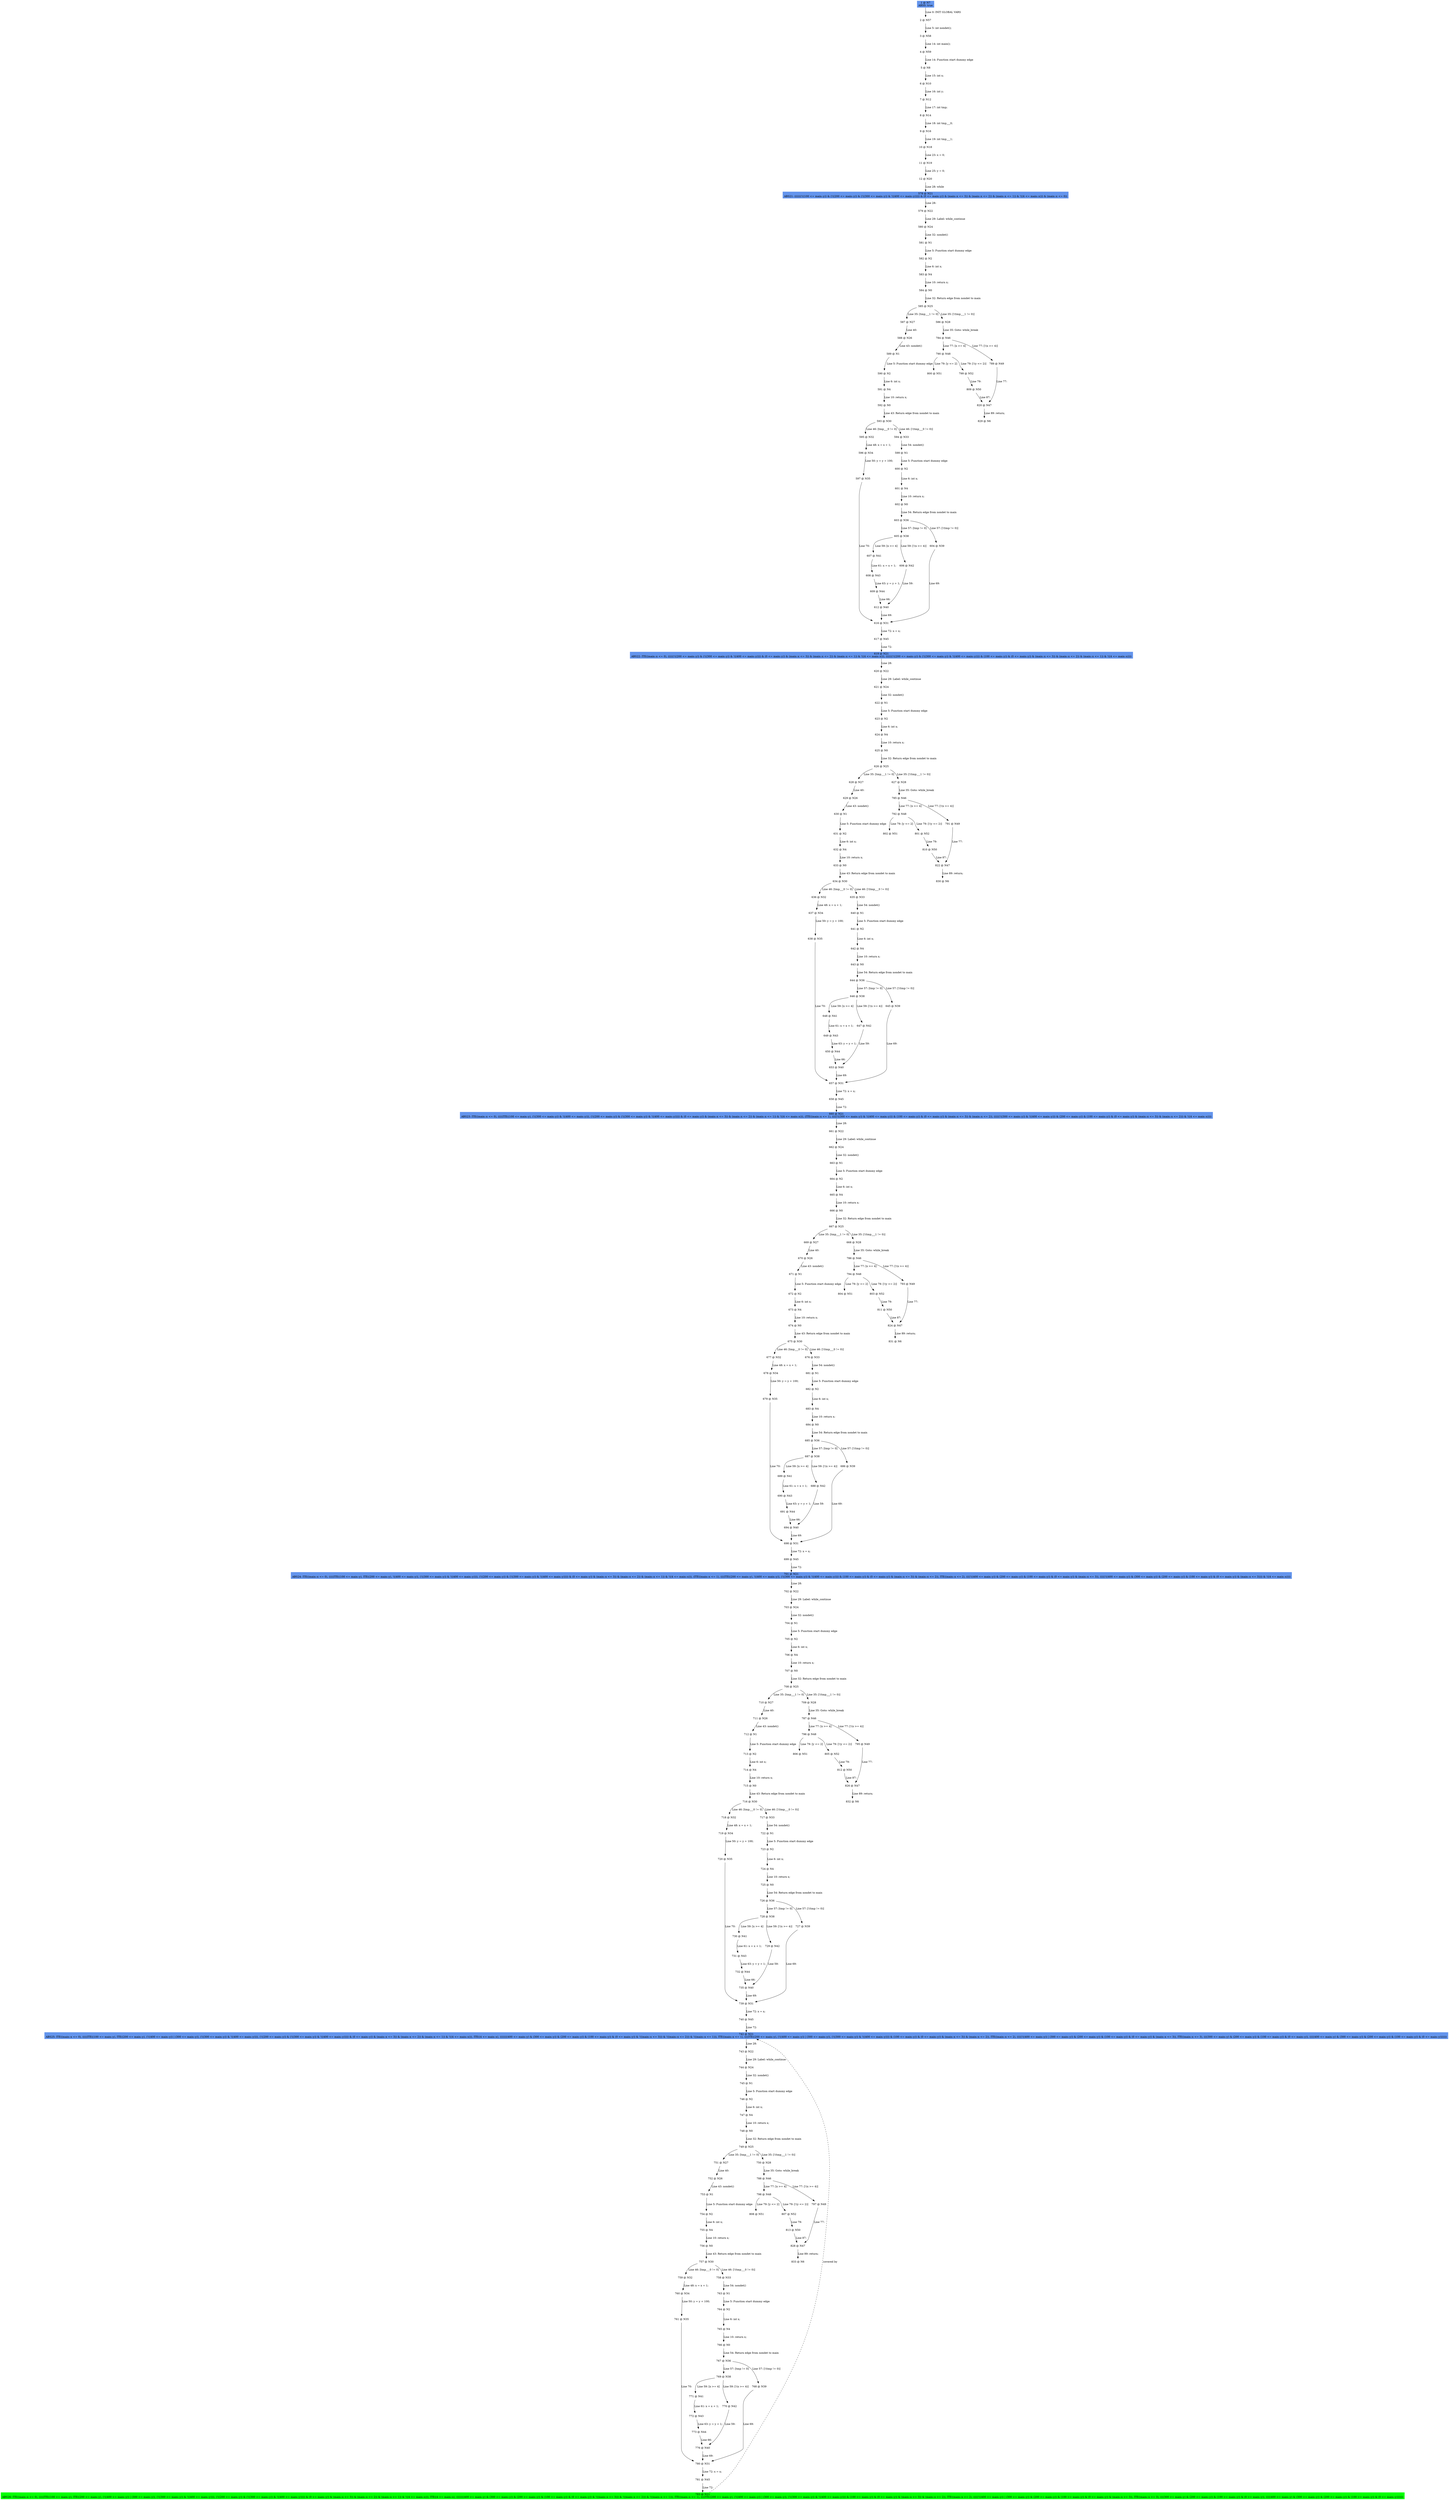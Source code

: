 digraph ARG {
node [style="filled" shape="box" color="white"]
1 [fillcolor="cornflowerblue" label="1 @ N7\nABS0: true" id="1"]
2 [label="2 @ N57" id="2"]
3 [label="3 @ N58" id="3"]
4 [label="4 @ N59" id="4"]
5 [label="5 @ N8" id="5"]
6 [label="6 @ N10" id="6"]
7 [label="7 @ N12" id="7"]
8 [label="8 @ N14" id="8"]
9 [label="9 @ N16" id="9"]
10 [label="10 @ N18" id="10"]
11 [label="11 @ N19" id="11"]
12 [label="12 @ N20" id="12"]
578 [fillcolor="cornflowerblue" label="578 @ N21\nABS21: (((((((!((100 <= main::y)) & (!((200 <= main::y)) & (!((300 <= main::y)) & !((400 <= main::y))))) & (0 <= main::y)) & (main::x <= 3)) & (main::x <= 2)) & (main::x <= 1)) & !((4 <= main::x))) & (main::x <= 0))" id="578"]
579 [label="579 @ N22" id="579"]
580 [label="580 @ N24" id="580"]
581 [label="581 @ N1" id="581"]
582 [label="582 @ N2" id="582"]
583 [label="583 @ N4" id="583"]
584 [label="584 @ N0" id="584"]
585 [label="585 @ N25" id="585"]
587 [label="587 @ N27" id="587"]
588 [label="588 @ N26" id="588"]
589 [label="589 @ N1" id="589"]
590 [label="590 @ N2" id="590"]
591 [label="591 @ N4" id="591"]
592 [label="592 @ N0" id="592"]
593 [label="593 @ N30" id="593"]
595 [label="595 @ N32" id="595"]
596 [label="596 @ N34" id="596"]
597 [label="597 @ N35" id="597"]
616 [label="616 @ N31" id="616"]
617 [label="617 @ N45" id="617"]
619 [fillcolor="cornflowerblue" label="619 @ N21\nABS22: ITE((main::x <= 0), ((((((!((200 <= main::y)) & (!((300 <= main::y)) & !((400 <= main::y)))) & (0 <= main::y)) & (main::x <= 3)) & (main::x <= 2)) & (main::x <= 1)) & !((4 <= main::x))), (((((((!((200 <= main::y)) & (!((300 <= main::y)) & !((400 <= main::y)))) & (100 <= main::y)) & (0 <= main::y)) & (main::x <= 3)) & (main::x <= 2)) & (main::x <= 1)) & !((4 <= main::x))))" id="619"]
620 [label="620 @ N22" id="620"]
621 [label="621 @ N24" id="621"]
622 [label="622 @ N1" id="622"]
623 [label="623 @ N2" id="623"]
624 [label="624 @ N4" id="624"]
625 [label="625 @ N0" id="625"]
626 [label="626 @ N25" id="626"]
628 [label="628 @ N27" id="628"]
629 [label="629 @ N26" id="629"]
630 [label="630 @ N1" id="630"]
631 [label="631 @ N2" id="631"]
632 [label="632 @ N4" id="632"]
633 [label="633 @ N0" id="633"]
634 [label="634 @ N30" id="634"]
636 [label="636 @ N32" id="636"]
637 [label="637 @ N34" id="637"]
638 [label="638 @ N35" id="638"]
657 [label="657 @ N31" id="657"]
658 [label="658 @ N45" id="658"]
660 [fillcolor="cornflowerblue" label="660 @ N21\nABS23: ITE((main::x <= 0), (((((ITE((100 <= main::y), (!((300 <= main::y)) & !((400 <= main::y))), (!((200 <= main::y)) & (!((300 <= main::y)) & !((400 <= main::y))))) & (0 <= main::y)) & (main::x <= 3)) & (main::x <= 2)) & (main::x <= 1)) & !((4 <= main::x))), (ITE((main::x <= 1), (((((!((300 <= main::y)) & !((400 <= main::y))) & (100 <= main::y)) & (0 <= main::y)) & (main::x <= 3)) & (main::x <= 2)), ((((((!((300 <= main::y)) & !((400 <= main::y))) & (200 <= main::y)) & (100 <= main::y)) & (0 <= main::y)) & (main::x <= 3)) & (main::x <= 2))) & !((4 <= main::x))))" id="660"]
661 [label="661 @ N22" id="661"]
662 [label="662 @ N24" id="662"]
663 [label="663 @ N1" id="663"]
664 [label="664 @ N2" id="664"]
665 [label="665 @ N4" id="665"]
666 [label="666 @ N0" id="666"]
667 [label="667 @ N25" id="667"]
669 [label="669 @ N27" id="669"]
670 [label="670 @ N26" id="670"]
671 [label="671 @ N1" id="671"]
672 [label="672 @ N2" id="672"]
673 [label="673 @ N4" id="673"]
674 [label="674 @ N0" id="674"]
675 [label="675 @ N30" id="675"]
677 [label="677 @ N32" id="677"]
678 [label="678 @ N34" id="678"]
679 [label="679 @ N35" id="679"]
698 [label="698 @ N31" id="698"]
699 [label="699 @ N45" id="699"]
701 [fillcolor="cornflowerblue" label="701 @ N21\nABS24: ITE((main::x <= 0), (((((ITE((100 <= main::y), ITE((200 <= main::y), !((400 <= main::y)), (!((300 <= main::y)) & !((400 <= main::y)))), (!((200 <= main::y)) & (!((300 <= main::y)) & !((400 <= main::y))))) & (0 <= main::y)) & (main::x <= 3)) & (main::x <= 2)) & (main::x <= 1)) & !((4 <= main::x))), (ITE((main::x <= 1), ((((ITE((200 <= main::y), !((400 <= main::y)), (!((300 <= main::y)) & !((400 <= main::y)))) & (100 <= main::y)) & (0 <= main::y)) & (main::x <= 3)) & (main::x <= 2)), ITE((main::x <= 2), ((((!((400 <= main::y)) & (200 <= main::y)) & (100 <= main::y)) & (0 <= main::y)) & (main::x <= 3)), (((((!((400 <= main::y)) & (300 <= main::y)) & (200 <= main::y)) & (100 <= main::y)) & (0 <= main::y)) & (main::x <= 3)))) & !((4 <= main::x))))" id="701"]
702 [label="702 @ N22" id="702"]
703 [label="703 @ N24" id="703"]
704 [label="704 @ N1" id="704"]
705 [label="705 @ N2" id="705"]
706 [label="706 @ N4" id="706"]
707 [label="707 @ N0" id="707"]
708 [label="708 @ N25" id="708"]
710 [label="710 @ N27" id="710"]
711 [label="711 @ N26" id="711"]
712 [label="712 @ N1" id="712"]
713 [label="713 @ N2" id="713"]
714 [label="714 @ N4" id="714"]
715 [label="715 @ N0" id="715"]
716 [label="716 @ N30" id="716"]
718 [label="718 @ N32" id="718"]
719 [label="719 @ N34" id="719"]
720 [label="720 @ N35" id="720"]
739 [label="739 @ N31" id="739"]
740 [label="740 @ N45" id="740"]
742 [fillcolor="cornflowerblue" label="742 @ N21\nABS25: ITE((main::x <= 0), (((((ITE((100 <= main::y), ITE((200 <= main::y), (!((400 <= main::y)) | (300 <= main::y)), (!((300 <= main::y)) & !((400 <= main::y)))), (!((200 <= main::y)) & (!((300 <= main::y)) & !((400 <= main::y))))) & (0 <= main::y)) & (main::x <= 3)) & (main::x <= 2)) & (main::x <= 1)) & !((4 <= main::x))), ITE((4 <= main::x), ((((((((400 <= main::y) & (300 <= main::y)) & (200 <= main::y)) & (100 <= main::y)) & (0 <= main::y)) & !((main::x <= 3))) & !((main::x <= 2))) & !((main::x <= 1))), ITE((main::x <= 1), ((((ITE((200 <= main::y), (!((400 <= main::y)) | (300 <= main::y)), (!((300 <= main::y)) & !((400 <= main::y)))) & (100 <= main::y)) & (0 <= main::y)) & (main::x <= 3)) & (main::x <= 2)), ITE((main::x <= 2), (((((!((400 <= main::y)) | (300 <= main::y)) & (200 <= main::y)) & (100 <= main::y)) & (0 <= main::y)) & (main::x <= 3)), ITE((main::x <= 3), ((((300 <= main::y) & (200 <= main::y)) & (100 <= main::y)) & (0 <= main::y)), (((((400 <= main::y) & (300 <= main::y)) & (200 <= main::y)) & (100 <= main::y)) & (0 <= main::y)))))))" id="742"]
743 [label="743 @ N22" id="743"]
744 [label="744 @ N24" id="744"]
745 [label="745 @ N1" id="745"]
746 [label="746 @ N2" id="746"]
747 [label="747 @ N4" id="747"]
748 [label="748 @ N0" id="748"]
749 [label="749 @ N25" id="749"]
751 [label="751 @ N27" id="751"]
752 [label="752 @ N26" id="752"]
753 [label="753 @ N1" id="753"]
754 [label="754 @ N2" id="754"]
755 [label="755 @ N4" id="755"]
756 [label="756 @ N0" id="756"]
757 [label="757 @ N30" id="757"]
759 [label="759 @ N32" id="759"]
760 [label="760 @ N34" id="760"]
761 [label="761 @ N35" id="761"]
780 [label="780 @ N31" id="780"]
781 [label="781 @ N45" id="781"]
783 [fillcolor="green" label="783 @ N21\nABS26: ITE((main::x <= 0), (((((ITE((100 <= main::y), ITE((200 <= main::y), (!((400 <= main::y)) | (300 <= main::y)), (!((300 <= main::y)) & !((400 <= main::y)))), (!((200 <= main::y)) & (!((300 <= main::y)) & !((400 <= main::y))))) & (0 <= main::y)) & (main::x <= 3)) & (main::x <= 2)) & (main::x <= 1)) & !((4 <= main::x))), ITE((4 <= main::x), ((((((((400 <= main::y) & (300 <= main::y)) & (200 <= main::y)) & (100 <= main::y)) & (0 <= main::y)) & !((main::x <= 3))) & !((main::x <= 2))) & !((main::x <= 1))), ITE((main::x <= 1), ((((ITE((200 <= main::y), (!((400 <= main::y)) | (300 <= main::y)), (!((300 <= main::y)) & !((400 <= main::y)))) & (100 <= main::y)) & (0 <= main::y)) & (main::x <= 3)) & (main::x <= 2)), ITE((main::x <= 2), (((((!((400 <= main::y)) | (300 <= main::y)) & (200 <= main::y)) & (100 <= main::y)) & (0 <= main::y)) & (main::x <= 3)), ITE((main::x <= 3), ((((300 <= main::y) & (200 <= main::y)) & (100 <= main::y)) & (0 <= main::y)), (((((400 <= main::y) & (300 <= main::y)) & (200 <= main::y)) & (100 <= main::y)) & (0 <= main::y)))))))" id="783"]
758 [label="758 @ N33" id="758"]
763 [label="763 @ N1" id="763"]
764 [label="764 @ N2" id="764"]
765 [label="765 @ N4" id="765"]
766 [label="766 @ N0" id="766"]
767 [label="767 @ N36" id="767"]
769 [label="769 @ N38" id="769"]
771 [label="771 @ N41" id="771"]
772 [label="772 @ N43" id="772"]
773 [label="773 @ N44" id="773"]
776 [label="776 @ N40" id="776"]
770 [label="770 @ N42" id="770"]
768 [label="768 @ N39" id="768"]
750 [label="750 @ N28" id="750"]
788 [label="788 @ N46" id="788"]
798 [label="798 @ N48" id="798"]
808 [label="808 @ N51" id="808"]
807 [label="807 @ N52" id="807"]
813 [label="813 @ N50" id="813"]
828 [label="828 @ N47" id="828"]
833 [label="833 @ N6" id="833"]
797 [label="797 @ N49" id="797"]
717 [label="717 @ N33" id="717"]
722 [label="722 @ N1" id="722"]
723 [label="723 @ N2" id="723"]
724 [label="724 @ N4" id="724"]
725 [label="725 @ N0" id="725"]
726 [label="726 @ N36" id="726"]
728 [label="728 @ N38" id="728"]
730 [label="730 @ N41" id="730"]
731 [label="731 @ N43" id="731"]
732 [label="732 @ N44" id="732"]
735 [label="735 @ N40" id="735"]
729 [label="729 @ N42" id="729"]
727 [label="727 @ N39" id="727"]
709 [label="709 @ N28" id="709"]
787 [label="787 @ N46" id="787"]
796 [label="796 @ N48" id="796"]
806 [label="806 @ N51" id="806"]
805 [label="805 @ N52" id="805"]
812 [label="812 @ N50" id="812"]
826 [label="826 @ N47" id="826"]
832 [label="832 @ N6" id="832"]
795 [label="795 @ N49" id="795"]
676 [label="676 @ N33" id="676"]
681 [label="681 @ N1" id="681"]
682 [label="682 @ N2" id="682"]
683 [label="683 @ N4" id="683"]
684 [label="684 @ N0" id="684"]
685 [label="685 @ N36" id="685"]
687 [label="687 @ N38" id="687"]
689 [label="689 @ N41" id="689"]
690 [label="690 @ N43" id="690"]
691 [label="691 @ N44" id="691"]
694 [label="694 @ N40" id="694"]
688 [label="688 @ N42" id="688"]
686 [label="686 @ N39" id="686"]
668 [label="668 @ N28" id="668"]
786 [label="786 @ N46" id="786"]
794 [label="794 @ N48" id="794"]
804 [label="804 @ N51" id="804"]
803 [label="803 @ N52" id="803"]
811 [label="811 @ N50" id="811"]
824 [label="824 @ N47" id="824"]
831 [label="831 @ N6" id="831"]
793 [label="793 @ N49" id="793"]
635 [label="635 @ N33" id="635"]
640 [label="640 @ N1" id="640"]
641 [label="641 @ N2" id="641"]
642 [label="642 @ N4" id="642"]
643 [label="643 @ N0" id="643"]
644 [label="644 @ N36" id="644"]
646 [label="646 @ N38" id="646"]
648 [label="648 @ N41" id="648"]
649 [label="649 @ N43" id="649"]
650 [label="650 @ N44" id="650"]
653 [label="653 @ N40" id="653"]
647 [label="647 @ N42" id="647"]
645 [label="645 @ N39" id="645"]
627 [label="627 @ N28" id="627"]
785 [label="785 @ N46" id="785"]
792 [label="792 @ N48" id="792"]
802 [label="802 @ N51" id="802"]
801 [label="801 @ N52" id="801"]
810 [label="810 @ N50" id="810"]
822 [label="822 @ N47" id="822"]
830 [label="830 @ N6" id="830"]
791 [label="791 @ N49" id="791"]
594 [label="594 @ N33" id="594"]
599 [label="599 @ N1" id="599"]
600 [label="600 @ N2" id="600"]
601 [label="601 @ N4" id="601"]
602 [label="602 @ N0" id="602"]
603 [label="603 @ N36" id="603"]
605 [label="605 @ N38" id="605"]
607 [label="607 @ N41" id="607"]
608 [label="608 @ N43" id="608"]
609 [label="609 @ N44" id="609"]
612 [label="612 @ N40" id="612"]
606 [label="606 @ N42" id="606"]
604 [label="604 @ N39" id="604"]
586 [label="586 @ N28" id="586"]
784 [label="784 @ N46" id="784"]
790 [label="790 @ N48" id="790"]
800 [label="800 @ N51" id="800"]
799 [label="799 @ N52" id="799"]
809 [label="809 @ N50" id="809"]
820 [label="820 @ N47" id="820"]
829 [label="829 @ N6" id="829"]
789 [label="789 @ N49" id="789"]
1 -> 2 [label="Line 0: INIT GLOBAL VARS" id="1 -> 2"]
2 -> 3 [label="Line 5: int nondet();" id="2 -> 3"]
3 -> 4 [label="Line 14: int main();" id="3 -> 4"]
4 -> 5 [label="Line 14: Function start dummy edge" id="4 -> 5"]
5 -> 6 [label="Line 15: int x;" id="5 -> 6"]
6 -> 7 [label="Line 16: int y;" id="6 -> 7"]
7 -> 8 [label="Line 17: int tmp;" id="7 -> 8"]
8 -> 9 [label="Line 18: int tmp___0;" id="8 -> 9"]
9 -> 10 [label="Line 19: int tmp___1;" id="9 -> 10"]
10 -> 11 [label="Line 23: x = 0;" id="10 -> 11"]
11 -> 12 [label="Line 25: y = 0;" id="11 -> 12"]
12 -> 578 [label="Line 28: while" id="12 -> 578"]
578 -> 579 [label="Line 28: " id="578 -> 579"]
579 -> 580 [label="Line 29: Label: while_continue" id="579 -> 580"]
580 -> 581 [label="Line 32: nondet()" id="580 -> 581"]
581 -> 582 [label="Line 5: Function start dummy edge" id="581 -> 582"]
582 -> 583 [label="Line 6: int x;" id="582 -> 583"]
583 -> 584 [label="Line 10: return x;" id="583 -> 584"]
584 -> 585 [label="Line 32: Return edge from nondet to main" id="584 -> 585"]
585 -> 586 [label="Line 35: [!(tmp___1 != 0)]" id="585 -> 586"]
585 -> 587 [label="Line 35: [tmp___1 != 0]" id="585 -> 587"]
587 -> 588 [label="Line 40: " id="587 -> 588"]
588 -> 589 [label="Line 43: nondet()" id="588 -> 589"]
589 -> 590 [label="Line 5: Function start dummy edge" id="589 -> 590"]
590 -> 591 [label="Line 6: int x;" id="590 -> 591"]
591 -> 592 [label="Line 10: return x;" id="591 -> 592"]
592 -> 593 [label="Line 43: Return edge from nondet to main" id="592 -> 593"]
593 -> 594 [label="Line 46: [!(tmp___0 != 0)]" id="593 -> 594"]
593 -> 595 [label="Line 46: [tmp___0 != 0]" id="593 -> 595"]
595 -> 596 [label="Line 48: x = x + 1;" id="595 -> 596"]
596 -> 597 [label="Line 50: y = y + 100;" id="596 -> 597"]
597 -> 616 [label="Line 70: " id="597 -> 616"]
616 -> 617 [label="Line 72: x = x;" id="616 -> 617"]
617 -> 619 [label="Line 72: " id="617 -> 619"]
619 -> 620 [label="Line 28: " id="619 -> 620"]
620 -> 621 [label="Line 29: Label: while_continue" id="620 -> 621"]
621 -> 622 [label="Line 32: nondet()" id="621 -> 622"]
622 -> 623 [label="Line 5: Function start dummy edge" id="622 -> 623"]
623 -> 624 [label="Line 6: int x;" id="623 -> 624"]
624 -> 625 [label="Line 10: return x;" id="624 -> 625"]
625 -> 626 [label="Line 32: Return edge from nondet to main" id="625 -> 626"]
626 -> 627 [label="Line 35: [!(tmp___1 != 0)]" id="626 -> 627"]
626 -> 628 [label="Line 35: [tmp___1 != 0]" id="626 -> 628"]
628 -> 629 [label="Line 40: " id="628 -> 629"]
629 -> 630 [label="Line 43: nondet()" id="629 -> 630"]
630 -> 631 [label="Line 5: Function start dummy edge" id="630 -> 631"]
631 -> 632 [label="Line 6: int x;" id="631 -> 632"]
632 -> 633 [label="Line 10: return x;" id="632 -> 633"]
633 -> 634 [label="Line 43: Return edge from nondet to main" id="633 -> 634"]
634 -> 635 [label="Line 46: [!(tmp___0 != 0)]" id="634 -> 635"]
634 -> 636 [label="Line 46: [tmp___0 != 0]" id="634 -> 636"]
636 -> 637 [label="Line 48: x = x + 1;" id="636 -> 637"]
637 -> 638 [label="Line 50: y = y + 100;" id="637 -> 638"]
638 -> 657 [label="Line 70: " id="638 -> 657"]
657 -> 658 [label="Line 72: x = x;" id="657 -> 658"]
658 -> 660 [label="Line 72: " id="658 -> 660"]
660 -> 661 [label="Line 28: " id="660 -> 661"]
661 -> 662 [label="Line 29: Label: while_continue" id="661 -> 662"]
662 -> 663 [label="Line 32: nondet()" id="662 -> 663"]
663 -> 664 [label="Line 5: Function start dummy edge" id="663 -> 664"]
664 -> 665 [label="Line 6: int x;" id="664 -> 665"]
665 -> 666 [label="Line 10: return x;" id="665 -> 666"]
666 -> 667 [label="Line 32: Return edge from nondet to main" id="666 -> 667"]
667 -> 668 [label="Line 35: [!(tmp___1 != 0)]" id="667 -> 668"]
667 -> 669 [label="Line 35: [tmp___1 != 0]" id="667 -> 669"]
669 -> 670 [label="Line 40: " id="669 -> 670"]
670 -> 671 [label="Line 43: nondet()" id="670 -> 671"]
671 -> 672 [label="Line 5: Function start dummy edge" id="671 -> 672"]
672 -> 673 [label="Line 6: int x;" id="672 -> 673"]
673 -> 674 [label="Line 10: return x;" id="673 -> 674"]
674 -> 675 [label="Line 43: Return edge from nondet to main" id="674 -> 675"]
675 -> 676 [label="Line 46: [!(tmp___0 != 0)]" id="675 -> 676"]
675 -> 677 [label="Line 46: [tmp___0 != 0]" id="675 -> 677"]
677 -> 678 [label="Line 48: x = x + 1;" id="677 -> 678"]
678 -> 679 [label="Line 50: y = y + 100;" id="678 -> 679"]
679 -> 698 [label="Line 70: " id="679 -> 698"]
698 -> 699 [label="Line 72: x = x;" id="698 -> 699"]
699 -> 701 [label="Line 72: " id="699 -> 701"]
701 -> 702 [label="Line 28: " id="701 -> 702"]
702 -> 703 [label="Line 29: Label: while_continue" id="702 -> 703"]
703 -> 704 [label="Line 32: nondet()" id="703 -> 704"]
704 -> 705 [label="Line 5: Function start dummy edge" id="704 -> 705"]
705 -> 706 [label="Line 6: int x;" id="705 -> 706"]
706 -> 707 [label="Line 10: return x;" id="706 -> 707"]
707 -> 708 [label="Line 32: Return edge from nondet to main" id="707 -> 708"]
708 -> 709 [label="Line 35: [!(tmp___1 != 0)]" id="708 -> 709"]
708 -> 710 [label="Line 35: [tmp___1 != 0]" id="708 -> 710"]
710 -> 711 [label="Line 40: " id="710 -> 711"]
711 -> 712 [label="Line 43: nondet()" id="711 -> 712"]
712 -> 713 [label="Line 5: Function start dummy edge" id="712 -> 713"]
713 -> 714 [label="Line 6: int x;" id="713 -> 714"]
714 -> 715 [label="Line 10: return x;" id="714 -> 715"]
715 -> 716 [label="Line 43: Return edge from nondet to main" id="715 -> 716"]
716 -> 717 [label="Line 46: [!(tmp___0 != 0)]" id="716 -> 717"]
716 -> 718 [label="Line 46: [tmp___0 != 0]" id="716 -> 718"]
718 -> 719 [label="Line 48: x = x + 1;" id="718 -> 719"]
719 -> 720 [label="Line 50: y = y + 100;" id="719 -> 720"]
720 -> 739 [label="Line 70: " id="720 -> 739"]
739 -> 740 [label="Line 72: x = x;" id="739 -> 740"]
740 -> 742 [label="Line 72: " id="740 -> 742"]
783 -> 742 [style="dashed" weight="0" label="covered by"]
742 -> 743 [label="Line 28: " id="742 -> 743"]
743 -> 744 [label="Line 29: Label: while_continue" id="743 -> 744"]
744 -> 745 [label="Line 32: nondet()" id="744 -> 745"]
745 -> 746 [label="Line 5: Function start dummy edge" id="745 -> 746"]
746 -> 747 [label="Line 6: int x;" id="746 -> 747"]
747 -> 748 [label="Line 10: return x;" id="747 -> 748"]
748 -> 749 [label="Line 32: Return edge from nondet to main" id="748 -> 749"]
749 -> 750 [label="Line 35: [!(tmp___1 != 0)]" id="749 -> 750"]
749 -> 751 [label="Line 35: [tmp___1 != 0]" id="749 -> 751"]
751 -> 752 [label="Line 40: " id="751 -> 752"]
752 -> 753 [label="Line 43: nondet()" id="752 -> 753"]
753 -> 754 [label="Line 5: Function start dummy edge" id="753 -> 754"]
754 -> 755 [label="Line 6: int x;" id="754 -> 755"]
755 -> 756 [label="Line 10: return x;" id="755 -> 756"]
756 -> 757 [label="Line 43: Return edge from nondet to main" id="756 -> 757"]
757 -> 758 [label="Line 46: [!(tmp___0 != 0)]" id="757 -> 758"]
757 -> 759 [label="Line 46: [tmp___0 != 0]" id="757 -> 759"]
759 -> 760 [label="Line 48: x = x + 1;" id="759 -> 760"]
760 -> 761 [label="Line 50: y = y + 100;" id="760 -> 761"]
761 -> 780 [label="Line 70: " id="761 -> 780"]
780 -> 781 [label="Line 72: x = x;" id="780 -> 781"]
781 -> 783 [label="Line 72: " id="781 -> 783"]
758 -> 763 [label="Line 54: nondet()" id="758 -> 763"]
763 -> 764 [label="Line 5: Function start dummy edge" id="763 -> 764"]
764 -> 765 [label="Line 6: int x;" id="764 -> 765"]
765 -> 766 [label="Line 10: return x;" id="765 -> 766"]
766 -> 767 [label="Line 54: Return edge from nondet to main" id="766 -> 767"]
767 -> 768 [label="Line 57: [!(tmp != 0)]" id="767 -> 768"]
767 -> 769 [label="Line 57: [tmp != 0]" id="767 -> 769"]
769 -> 770 [label="Line 59: [!(x >= 4)]" id="769 -> 770"]
769 -> 771 [label="Line 59: [x >= 4]" id="769 -> 771"]
771 -> 772 [label="Line 61: x = x + 1;" id="771 -> 772"]
772 -> 773 [label="Line 63: y = y + 1;" id="772 -> 773"]
773 -> 776 [label="Line 66: " id="773 -> 776"]
776 -> 780 [label="Line 69: " id="776 -> 780"]
770 -> 776 [label="Line 59: " id="770 -> 776"]
768 -> 780 [label="Line 69: " id="768 -> 780"]
750 -> 788 [label="Line 35: Goto: while_break" id="750 -> 788"]
788 -> 797 [label="Line 77: [!(x >= 4)]" id="788 -> 797"]
788 -> 798 [label="Line 77: [x >= 4]" id="788 -> 798"]
798 -> 807 [label="Line 79: [!(y <= 2)]" id="798 -> 807"]
798 -> 808 [label="Line 79: [y <= 2]" id="798 -> 808"]
807 -> 813 [label="Line 79: " id="807 -> 813"]
813 -> 828 [label="Line 87: " id="813 -> 828"]
828 -> 833 [label="Line 89: return;" id="828 -> 833"]
797 -> 828 [label="Line 77: " id="797 -> 828"]
717 -> 722 [label="Line 54: nondet()" id="717 -> 722"]
722 -> 723 [label="Line 5: Function start dummy edge" id="722 -> 723"]
723 -> 724 [label="Line 6: int x;" id="723 -> 724"]
724 -> 725 [label="Line 10: return x;" id="724 -> 725"]
725 -> 726 [label="Line 54: Return edge from nondet to main" id="725 -> 726"]
726 -> 727 [label="Line 57: [!(tmp != 0)]" id="726 -> 727"]
726 -> 728 [label="Line 57: [tmp != 0]" id="726 -> 728"]
728 -> 729 [label="Line 59: [!(x >= 4)]" id="728 -> 729"]
728 -> 730 [label="Line 59: [x >= 4]" id="728 -> 730"]
730 -> 731 [label="Line 61: x = x + 1;" id="730 -> 731"]
731 -> 732 [label="Line 63: y = y + 1;" id="731 -> 732"]
732 -> 735 [label="Line 66: " id="732 -> 735"]
735 -> 739 [label="Line 69: " id="735 -> 739"]
729 -> 735 [label="Line 59: " id="729 -> 735"]
727 -> 739 [label="Line 69: " id="727 -> 739"]
709 -> 787 [label="Line 35: Goto: while_break" id="709 -> 787"]
787 -> 795 [label="Line 77: [!(x >= 4)]" id="787 -> 795"]
787 -> 796 [label="Line 77: [x >= 4]" id="787 -> 796"]
796 -> 805 [label="Line 79: [!(y <= 2)]" id="796 -> 805"]
796 -> 806 [label="Line 79: [y <= 2]" id="796 -> 806"]
805 -> 812 [label="Line 79: " id="805 -> 812"]
812 -> 826 [label="Line 87: " id="812 -> 826"]
826 -> 832 [label="Line 89: return;" id="826 -> 832"]
795 -> 826 [label="Line 77: " id="795 -> 826"]
676 -> 681 [label="Line 54: nondet()" id="676 -> 681"]
681 -> 682 [label="Line 5: Function start dummy edge" id="681 -> 682"]
682 -> 683 [label="Line 6: int x;" id="682 -> 683"]
683 -> 684 [label="Line 10: return x;" id="683 -> 684"]
684 -> 685 [label="Line 54: Return edge from nondet to main" id="684 -> 685"]
685 -> 686 [label="Line 57: [!(tmp != 0)]" id="685 -> 686"]
685 -> 687 [label="Line 57: [tmp != 0]" id="685 -> 687"]
687 -> 688 [label="Line 59: [!(x >= 4)]" id="687 -> 688"]
687 -> 689 [label="Line 59: [x >= 4]" id="687 -> 689"]
689 -> 690 [label="Line 61: x = x + 1;" id="689 -> 690"]
690 -> 691 [label="Line 63: y = y + 1;" id="690 -> 691"]
691 -> 694 [label="Line 66: " id="691 -> 694"]
694 -> 698 [label="Line 69: " id="694 -> 698"]
688 -> 694 [label="Line 59: " id="688 -> 694"]
686 -> 698 [label="Line 69: " id="686 -> 698"]
668 -> 786 [label="Line 35: Goto: while_break" id="668 -> 786"]
786 -> 793 [label="Line 77: [!(x >= 4)]" id="786 -> 793"]
786 -> 794 [label="Line 77: [x >= 4]" id="786 -> 794"]
794 -> 803 [label="Line 79: [!(y <= 2)]" id="794 -> 803"]
794 -> 804 [label="Line 79: [y <= 2]" id="794 -> 804"]
803 -> 811 [label="Line 79: " id="803 -> 811"]
811 -> 824 [label="Line 87: " id="811 -> 824"]
824 -> 831 [label="Line 89: return;" id="824 -> 831"]
793 -> 824 [label="Line 77: " id="793 -> 824"]
635 -> 640 [label="Line 54: nondet()" id="635 -> 640"]
640 -> 641 [label="Line 5: Function start dummy edge" id="640 -> 641"]
641 -> 642 [label="Line 6: int x;" id="641 -> 642"]
642 -> 643 [label="Line 10: return x;" id="642 -> 643"]
643 -> 644 [label="Line 54: Return edge from nondet to main" id="643 -> 644"]
644 -> 645 [label="Line 57: [!(tmp != 0)]" id="644 -> 645"]
644 -> 646 [label="Line 57: [tmp != 0]" id="644 -> 646"]
646 -> 647 [label="Line 59: [!(x >= 4)]" id="646 -> 647"]
646 -> 648 [label="Line 59: [x >= 4]" id="646 -> 648"]
648 -> 649 [label="Line 61: x = x + 1;" id="648 -> 649"]
649 -> 650 [label="Line 63: y = y + 1;" id="649 -> 650"]
650 -> 653 [label="Line 66: " id="650 -> 653"]
653 -> 657 [label="Line 69: " id="653 -> 657"]
647 -> 653 [label="Line 59: " id="647 -> 653"]
645 -> 657 [label="Line 69: " id="645 -> 657"]
627 -> 785 [label="Line 35: Goto: while_break" id="627 -> 785"]
785 -> 791 [label="Line 77: [!(x >= 4)]" id="785 -> 791"]
785 -> 792 [label="Line 77: [x >= 4]" id="785 -> 792"]
792 -> 801 [label="Line 79: [!(y <= 2)]" id="792 -> 801"]
792 -> 802 [label="Line 79: [y <= 2]" id="792 -> 802"]
801 -> 810 [label="Line 79: " id="801 -> 810"]
810 -> 822 [label="Line 87: " id="810 -> 822"]
822 -> 830 [label="Line 89: return;" id="822 -> 830"]
791 -> 822 [label="Line 77: " id="791 -> 822"]
594 -> 599 [label="Line 54: nondet()" id="594 -> 599"]
599 -> 600 [label="Line 5: Function start dummy edge" id="599 -> 600"]
600 -> 601 [label="Line 6: int x;" id="600 -> 601"]
601 -> 602 [label="Line 10: return x;" id="601 -> 602"]
602 -> 603 [label="Line 54: Return edge from nondet to main" id="602 -> 603"]
603 -> 604 [label="Line 57: [!(tmp != 0)]" id="603 -> 604"]
603 -> 605 [label="Line 57: [tmp != 0]" id="603 -> 605"]
605 -> 606 [label="Line 59: [!(x >= 4)]" id="605 -> 606"]
605 -> 607 [label="Line 59: [x >= 4]" id="605 -> 607"]
607 -> 608 [label="Line 61: x = x + 1;" id="607 -> 608"]
608 -> 609 [label="Line 63: y = y + 1;" id="608 -> 609"]
609 -> 612 [label="Line 66: " id="609 -> 612"]
612 -> 616 [label="Line 69: " id="612 -> 616"]
606 -> 612 [label="Line 59: " id="606 -> 612"]
604 -> 616 [label="Line 69: " id="604 -> 616"]
586 -> 784 [label="Line 35: Goto: while_break" id="586 -> 784"]
784 -> 789 [label="Line 77: [!(x >= 4)]" id="784 -> 789"]
784 -> 790 [label="Line 77: [x >= 4]" id="784 -> 790"]
790 -> 799 [label="Line 79: [!(y <= 2)]" id="790 -> 799"]
790 -> 800 [label="Line 79: [y <= 2]" id="790 -> 800"]
799 -> 809 [label="Line 79: " id="799 -> 809"]
809 -> 820 [label="Line 87: " id="809 -> 820"]
820 -> 829 [label="Line 89: return;" id="820 -> 829"]
789 -> 820 [label="Line 77: " id="789 -> 820"]
}
